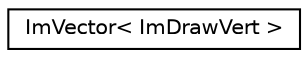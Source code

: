 digraph "Graphical Class Hierarchy"
{
  edge [fontname="Helvetica",fontsize="10",labelfontname="Helvetica",labelfontsize="10"];
  node [fontname="Helvetica",fontsize="10",shape=record];
  rankdir="LR";
  Node0 [label="ImVector\< ImDrawVert \>",height=0.2,width=0.4,color="black", fillcolor="white", style="filled",URL="$structImVector.html"];
}
